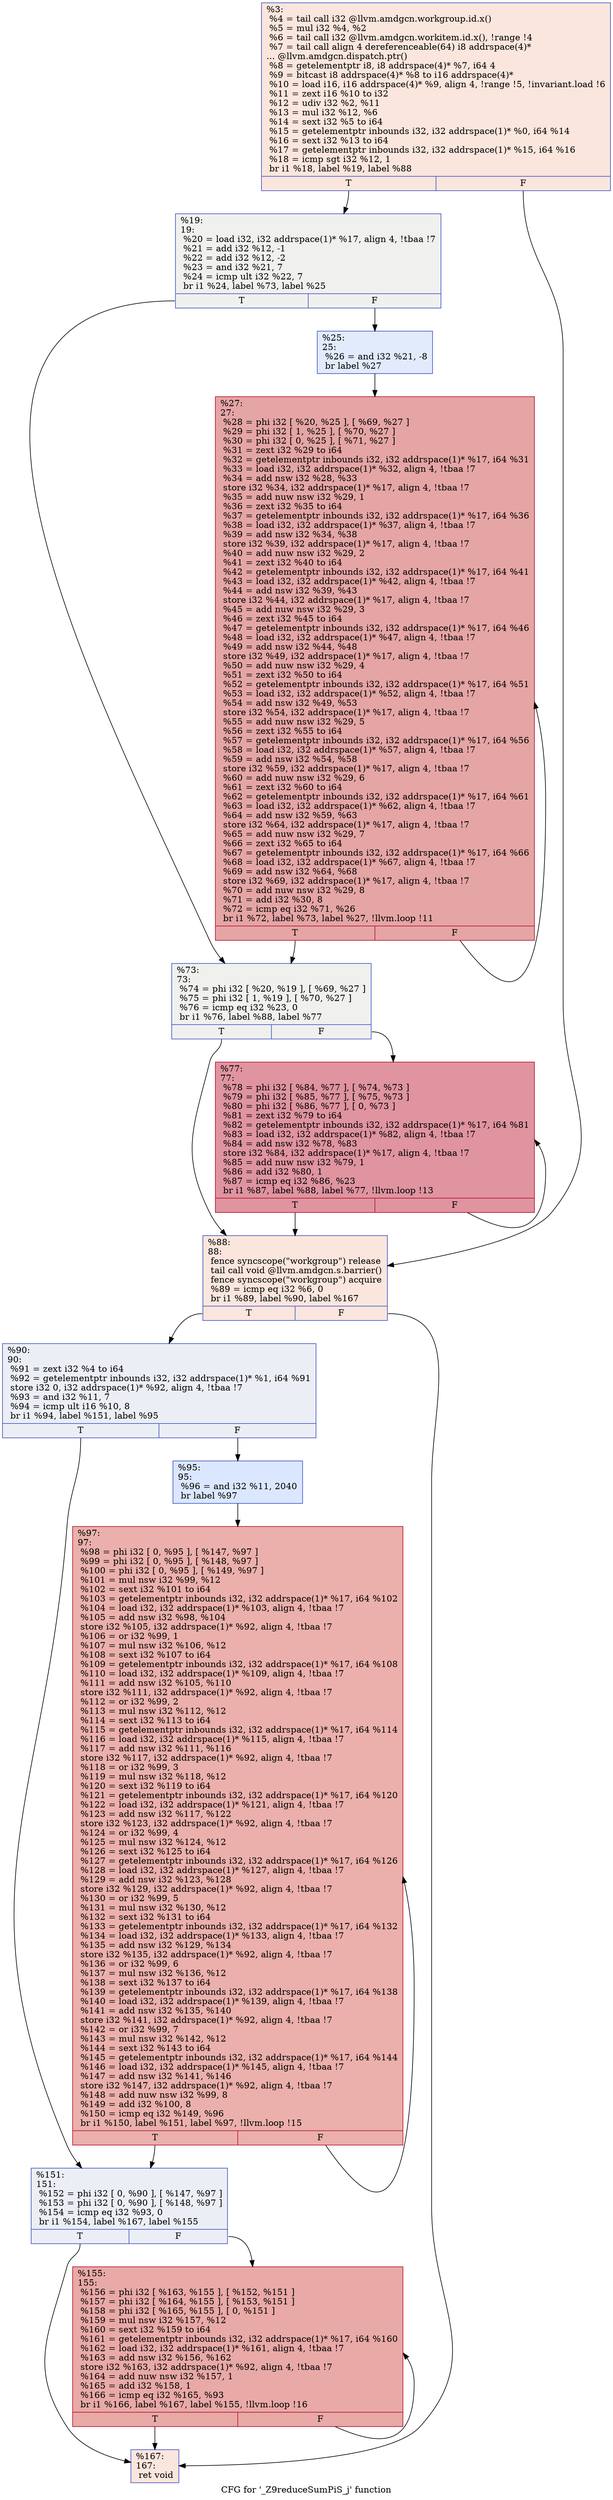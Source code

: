 digraph "CFG for '_Z9reduceSumPiS_j' function" {
	label="CFG for '_Z9reduceSumPiS_j' function";

	Node0x5f6bf00 [shape=record,color="#3d50c3ff", style=filled, fillcolor="#f3c7b170",label="{%3:\l  %4 = tail call i32 @llvm.amdgcn.workgroup.id.x()\l  %5 = mul i32 %4, %2\l  %6 = tail call i32 @llvm.amdgcn.workitem.id.x(), !range !4\l  %7 = tail call align 4 dereferenceable(64) i8 addrspace(4)*\l... @llvm.amdgcn.dispatch.ptr()\l  %8 = getelementptr i8, i8 addrspace(4)* %7, i64 4\l  %9 = bitcast i8 addrspace(4)* %8 to i16 addrspace(4)*\l  %10 = load i16, i16 addrspace(4)* %9, align 4, !range !5, !invariant.load !6\l  %11 = zext i16 %10 to i32\l  %12 = udiv i32 %2, %11\l  %13 = mul i32 %12, %6\l  %14 = sext i32 %5 to i64\l  %15 = getelementptr inbounds i32, i32 addrspace(1)* %0, i64 %14\l  %16 = sext i32 %13 to i64\l  %17 = getelementptr inbounds i32, i32 addrspace(1)* %15, i64 %16\l  %18 = icmp sgt i32 %12, 1\l  br i1 %18, label %19, label %88\l|{<s0>T|<s1>F}}"];
	Node0x5f6bf00:s0 -> Node0x5f6c0b0;
	Node0x5f6bf00:s1 -> Node0x5f6e190;
	Node0x5f6c0b0 [shape=record,color="#3d50c3ff", style=filled, fillcolor="#dedcdb70",label="{%19:\l19:                                               \l  %20 = load i32, i32 addrspace(1)* %17, align 4, !tbaa !7\l  %21 = add i32 %12, -1\l  %22 = add i32 %12, -2\l  %23 = and i32 %21, 7\l  %24 = icmp ult i32 %22, 7\l  br i1 %24, label %73, label %25\l|{<s0>T|<s1>F}}"];
	Node0x5f6c0b0:s0 -> Node0x5f6e710;
	Node0x5f6c0b0:s1 -> Node0x5f6e7a0;
	Node0x5f6e7a0 [shape=record,color="#3d50c3ff", style=filled, fillcolor="#bbd1f870",label="{%25:\l25:                                               \l  %26 = and i32 %21, -8\l  br label %27\l}"];
	Node0x5f6e7a0 -> Node0x5f6e9a0;
	Node0x5f6e9a0 [shape=record,color="#b70d28ff", style=filled, fillcolor="#c5333470",label="{%27:\l27:                                               \l  %28 = phi i32 [ %20, %25 ], [ %69, %27 ]\l  %29 = phi i32 [ 1, %25 ], [ %70, %27 ]\l  %30 = phi i32 [ 0, %25 ], [ %71, %27 ]\l  %31 = zext i32 %29 to i64\l  %32 = getelementptr inbounds i32, i32 addrspace(1)* %17, i64 %31\l  %33 = load i32, i32 addrspace(1)* %32, align 4, !tbaa !7\l  %34 = add nsw i32 %28, %33\l  store i32 %34, i32 addrspace(1)* %17, align 4, !tbaa !7\l  %35 = add nuw nsw i32 %29, 1\l  %36 = zext i32 %35 to i64\l  %37 = getelementptr inbounds i32, i32 addrspace(1)* %17, i64 %36\l  %38 = load i32, i32 addrspace(1)* %37, align 4, !tbaa !7\l  %39 = add nsw i32 %34, %38\l  store i32 %39, i32 addrspace(1)* %17, align 4, !tbaa !7\l  %40 = add nuw nsw i32 %29, 2\l  %41 = zext i32 %40 to i64\l  %42 = getelementptr inbounds i32, i32 addrspace(1)* %17, i64 %41\l  %43 = load i32, i32 addrspace(1)* %42, align 4, !tbaa !7\l  %44 = add nsw i32 %39, %43\l  store i32 %44, i32 addrspace(1)* %17, align 4, !tbaa !7\l  %45 = add nuw nsw i32 %29, 3\l  %46 = zext i32 %45 to i64\l  %47 = getelementptr inbounds i32, i32 addrspace(1)* %17, i64 %46\l  %48 = load i32, i32 addrspace(1)* %47, align 4, !tbaa !7\l  %49 = add nsw i32 %44, %48\l  store i32 %49, i32 addrspace(1)* %17, align 4, !tbaa !7\l  %50 = add nuw nsw i32 %29, 4\l  %51 = zext i32 %50 to i64\l  %52 = getelementptr inbounds i32, i32 addrspace(1)* %17, i64 %51\l  %53 = load i32, i32 addrspace(1)* %52, align 4, !tbaa !7\l  %54 = add nsw i32 %49, %53\l  store i32 %54, i32 addrspace(1)* %17, align 4, !tbaa !7\l  %55 = add nuw nsw i32 %29, 5\l  %56 = zext i32 %55 to i64\l  %57 = getelementptr inbounds i32, i32 addrspace(1)* %17, i64 %56\l  %58 = load i32, i32 addrspace(1)* %57, align 4, !tbaa !7\l  %59 = add nsw i32 %54, %58\l  store i32 %59, i32 addrspace(1)* %17, align 4, !tbaa !7\l  %60 = add nuw nsw i32 %29, 6\l  %61 = zext i32 %60 to i64\l  %62 = getelementptr inbounds i32, i32 addrspace(1)* %17, i64 %61\l  %63 = load i32, i32 addrspace(1)* %62, align 4, !tbaa !7\l  %64 = add nsw i32 %59, %63\l  store i32 %64, i32 addrspace(1)* %17, align 4, !tbaa !7\l  %65 = add nuw nsw i32 %29, 7\l  %66 = zext i32 %65 to i64\l  %67 = getelementptr inbounds i32, i32 addrspace(1)* %17, i64 %66\l  %68 = load i32, i32 addrspace(1)* %67, align 4, !tbaa !7\l  %69 = add nsw i32 %64, %68\l  store i32 %69, i32 addrspace(1)* %17, align 4, !tbaa !7\l  %70 = add nuw nsw i32 %29, 8\l  %71 = add i32 %30, 8\l  %72 = icmp eq i32 %71, %26\l  br i1 %72, label %73, label %27, !llvm.loop !11\l|{<s0>T|<s1>F}}"];
	Node0x5f6e9a0:s0 -> Node0x5f6e710;
	Node0x5f6e9a0:s1 -> Node0x5f6e9a0;
	Node0x5f6e710 [shape=record,color="#3d50c3ff", style=filled, fillcolor="#dedcdb70",label="{%73:\l73:                                               \l  %74 = phi i32 [ %20, %19 ], [ %69, %27 ]\l  %75 = phi i32 [ 1, %19 ], [ %70, %27 ]\l  %76 = icmp eq i32 %23, 0\l  br i1 %76, label %88, label %77\l|{<s0>T|<s1>F}}"];
	Node0x5f6e710:s0 -> Node0x5f6e190;
	Node0x5f6e710:s1 -> Node0x5f715c0;
	Node0x5f715c0 [shape=record,color="#b70d28ff", style=filled, fillcolor="#b70d2870",label="{%77:\l77:                                               \l  %78 = phi i32 [ %84, %77 ], [ %74, %73 ]\l  %79 = phi i32 [ %85, %77 ], [ %75, %73 ]\l  %80 = phi i32 [ %86, %77 ], [ 0, %73 ]\l  %81 = zext i32 %79 to i64\l  %82 = getelementptr inbounds i32, i32 addrspace(1)* %17, i64 %81\l  %83 = load i32, i32 addrspace(1)* %82, align 4, !tbaa !7\l  %84 = add nsw i32 %78, %83\l  store i32 %84, i32 addrspace(1)* %17, align 4, !tbaa !7\l  %85 = add nuw nsw i32 %79, 1\l  %86 = add i32 %80, 1\l  %87 = icmp eq i32 %86, %23\l  br i1 %87, label %88, label %77, !llvm.loop !13\l|{<s0>T|<s1>F}}"];
	Node0x5f715c0:s0 -> Node0x5f6e190;
	Node0x5f715c0:s1 -> Node0x5f715c0;
	Node0x5f6e190 [shape=record,color="#3d50c3ff", style=filled, fillcolor="#f3c7b170",label="{%88:\l88:                                               \l  fence syncscope(\"workgroup\") release\l  tail call void @llvm.amdgcn.s.barrier()\l  fence syncscope(\"workgroup\") acquire\l  %89 = icmp eq i32 %6, 0\l  br i1 %89, label %90, label %167\l|{<s0>T|<s1>F}}"];
	Node0x5f6e190:s0 -> Node0x5f721d0;
	Node0x5f6e190:s1 -> Node0x5f72260;
	Node0x5f721d0 [shape=record,color="#3d50c3ff", style=filled, fillcolor="#d1dae970",label="{%90:\l90:                                               \l  %91 = zext i32 %4 to i64\l  %92 = getelementptr inbounds i32, i32 addrspace(1)* %1, i64 %91\l  store i32 0, i32 addrspace(1)* %92, align 4, !tbaa !7\l  %93 = and i32 %11, 7\l  %94 = icmp ult i16 %10, 8\l  br i1 %94, label %151, label %95\l|{<s0>T|<s1>F}}"];
	Node0x5f721d0:s0 -> Node0x5f72660;
	Node0x5f721d0:s1 -> Node0x5f726b0;
	Node0x5f726b0 [shape=record,color="#3d50c3ff", style=filled, fillcolor="#aec9fc70",label="{%95:\l95:                                               \l  %96 = and i32 %11, 2040\l  br label %97\l}"];
	Node0x5f726b0 -> Node0x5f72880;
	Node0x5f72880 [shape=record,color="#b70d28ff", style=filled, fillcolor="#d24b4070",label="{%97:\l97:                                               \l  %98 = phi i32 [ 0, %95 ], [ %147, %97 ]\l  %99 = phi i32 [ 0, %95 ], [ %148, %97 ]\l  %100 = phi i32 [ 0, %95 ], [ %149, %97 ]\l  %101 = mul nsw i32 %99, %12\l  %102 = sext i32 %101 to i64\l  %103 = getelementptr inbounds i32, i32 addrspace(1)* %17, i64 %102\l  %104 = load i32, i32 addrspace(1)* %103, align 4, !tbaa !7\l  %105 = add nsw i32 %98, %104\l  store i32 %105, i32 addrspace(1)* %92, align 4, !tbaa !7\l  %106 = or i32 %99, 1\l  %107 = mul nsw i32 %106, %12\l  %108 = sext i32 %107 to i64\l  %109 = getelementptr inbounds i32, i32 addrspace(1)* %17, i64 %108\l  %110 = load i32, i32 addrspace(1)* %109, align 4, !tbaa !7\l  %111 = add nsw i32 %105, %110\l  store i32 %111, i32 addrspace(1)* %92, align 4, !tbaa !7\l  %112 = or i32 %99, 2\l  %113 = mul nsw i32 %112, %12\l  %114 = sext i32 %113 to i64\l  %115 = getelementptr inbounds i32, i32 addrspace(1)* %17, i64 %114\l  %116 = load i32, i32 addrspace(1)* %115, align 4, !tbaa !7\l  %117 = add nsw i32 %111, %116\l  store i32 %117, i32 addrspace(1)* %92, align 4, !tbaa !7\l  %118 = or i32 %99, 3\l  %119 = mul nsw i32 %118, %12\l  %120 = sext i32 %119 to i64\l  %121 = getelementptr inbounds i32, i32 addrspace(1)* %17, i64 %120\l  %122 = load i32, i32 addrspace(1)* %121, align 4, !tbaa !7\l  %123 = add nsw i32 %117, %122\l  store i32 %123, i32 addrspace(1)* %92, align 4, !tbaa !7\l  %124 = or i32 %99, 4\l  %125 = mul nsw i32 %124, %12\l  %126 = sext i32 %125 to i64\l  %127 = getelementptr inbounds i32, i32 addrspace(1)* %17, i64 %126\l  %128 = load i32, i32 addrspace(1)* %127, align 4, !tbaa !7\l  %129 = add nsw i32 %123, %128\l  store i32 %129, i32 addrspace(1)* %92, align 4, !tbaa !7\l  %130 = or i32 %99, 5\l  %131 = mul nsw i32 %130, %12\l  %132 = sext i32 %131 to i64\l  %133 = getelementptr inbounds i32, i32 addrspace(1)* %17, i64 %132\l  %134 = load i32, i32 addrspace(1)* %133, align 4, !tbaa !7\l  %135 = add nsw i32 %129, %134\l  store i32 %135, i32 addrspace(1)* %92, align 4, !tbaa !7\l  %136 = or i32 %99, 6\l  %137 = mul nsw i32 %136, %12\l  %138 = sext i32 %137 to i64\l  %139 = getelementptr inbounds i32, i32 addrspace(1)* %17, i64 %138\l  %140 = load i32, i32 addrspace(1)* %139, align 4, !tbaa !7\l  %141 = add nsw i32 %135, %140\l  store i32 %141, i32 addrspace(1)* %92, align 4, !tbaa !7\l  %142 = or i32 %99, 7\l  %143 = mul nsw i32 %142, %12\l  %144 = sext i32 %143 to i64\l  %145 = getelementptr inbounds i32, i32 addrspace(1)* %17, i64 %144\l  %146 = load i32, i32 addrspace(1)* %145, align 4, !tbaa !7\l  %147 = add nsw i32 %141, %146\l  store i32 %147, i32 addrspace(1)* %92, align 4, !tbaa !7\l  %148 = add nuw nsw i32 %99, 8\l  %149 = add i32 %100, 8\l  %150 = icmp eq i32 %149, %96\l  br i1 %150, label %151, label %97, !llvm.loop !15\l|{<s0>T|<s1>F}}"];
	Node0x5f72880:s0 -> Node0x5f72660;
	Node0x5f72880:s1 -> Node0x5f72880;
	Node0x5f72660 [shape=record,color="#3d50c3ff", style=filled, fillcolor="#d1dae970",label="{%151:\l151:                                              \l  %152 = phi i32 [ 0, %90 ], [ %147, %97 ]\l  %153 = phi i32 [ 0, %90 ], [ %148, %97 ]\l  %154 = icmp eq i32 %93, 0\l  br i1 %154, label %167, label %155\l|{<s0>T|<s1>F}}"];
	Node0x5f72660:s0 -> Node0x5f72260;
	Node0x5f72660:s1 -> Node0x5f752d0;
	Node0x5f752d0 [shape=record,color="#b70d28ff", style=filled, fillcolor="#ca3b3770",label="{%155:\l155:                                              \l  %156 = phi i32 [ %163, %155 ], [ %152, %151 ]\l  %157 = phi i32 [ %164, %155 ], [ %153, %151 ]\l  %158 = phi i32 [ %165, %155 ], [ 0, %151 ]\l  %159 = mul nsw i32 %157, %12\l  %160 = sext i32 %159 to i64\l  %161 = getelementptr inbounds i32, i32 addrspace(1)* %17, i64 %160\l  %162 = load i32, i32 addrspace(1)* %161, align 4, !tbaa !7\l  %163 = add nsw i32 %156, %162\l  store i32 %163, i32 addrspace(1)* %92, align 4, !tbaa !7\l  %164 = add nuw nsw i32 %157, 1\l  %165 = add i32 %158, 1\l  %166 = icmp eq i32 %165, %93\l  br i1 %166, label %167, label %155, !llvm.loop !16\l|{<s0>T|<s1>F}}"];
	Node0x5f752d0:s0 -> Node0x5f72260;
	Node0x5f752d0:s1 -> Node0x5f752d0;
	Node0x5f72260 [shape=record,color="#3d50c3ff", style=filled, fillcolor="#f3c7b170",label="{%167:\l167:                                              \l  ret void\l}"];
}
